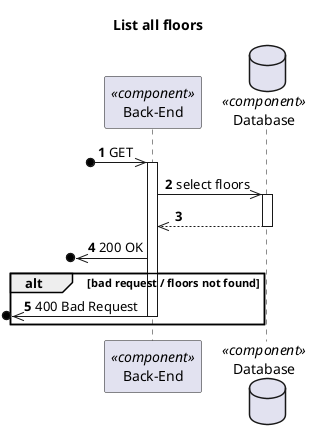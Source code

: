 @startuml Process View - Level 3

autonumber
skinparam packageStyle rect

title List all floors

participant "Back-End" as BE <<component>>
database "Database" as DB <<component>>

?o->> BE : GET

activate BE

BE ->> DB : select floors
activate DB
DB -->> BE
deactivate DB

?o<<- BE : 200 OK

alt bad request / floors not found
?o<<- BE : 400 Bad Request
deactivate BE
end

@enduml
